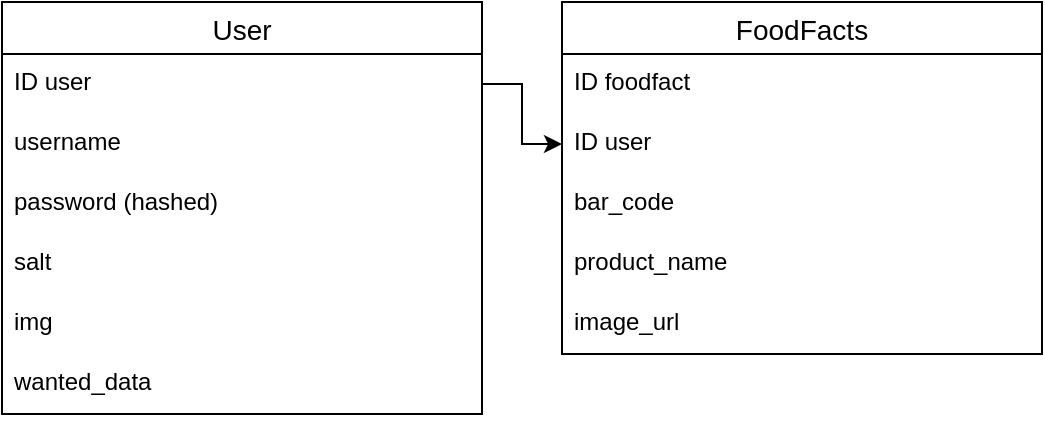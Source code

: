 <mxfile>
    <diagram id="oSGt8eAjXjQb2bDZFItd" name="Page-1">
        <mxGraphModel dx="444" dy="272" grid="1" gridSize="10" guides="1" tooltips="1" connect="1" arrows="1" fold="1" page="1" pageScale="1" pageWidth="827" pageHeight="1169" math="0" shadow="0">
            <root>
                <mxCell id="0"/>
                <mxCell id="1" parent="0"/>
                <mxCell id="bee_Y6Jll28FEwFcDYKI-16" value="User" style="swimlane;fontStyle=0;childLayout=stackLayout;horizontal=1;startSize=26;horizontalStack=0;resizeParent=1;resizeParentMax=0;resizeLast=0;collapsible=1;marginBottom=0;align=center;fontSize=14;" parent="1" vertex="1">
                    <mxGeometry x="40" y="40" width="240" height="206" as="geometry"/>
                </mxCell>
                <mxCell id="bee_Y6Jll28FEwFcDYKI-22" value="ID user" style="text;strokeColor=none;fillColor=none;spacingLeft=4;spacingRight=4;overflow=hidden;rotatable=0;points=[[0,0.5],[1,0.5]];portConstraint=eastwest;fontSize=12;" parent="bee_Y6Jll28FEwFcDYKI-16" vertex="1">
                    <mxGeometry y="26" width="240" height="30" as="geometry"/>
                </mxCell>
                <mxCell id="bee_Y6Jll28FEwFcDYKI-17" value="username" style="text;strokeColor=none;fillColor=none;spacingLeft=4;spacingRight=4;overflow=hidden;rotatable=0;points=[[0,0.5],[1,0.5]];portConstraint=eastwest;fontSize=12;" parent="bee_Y6Jll28FEwFcDYKI-16" vertex="1">
                    <mxGeometry y="56" width="240" height="30" as="geometry"/>
                </mxCell>
                <mxCell id="bee_Y6Jll28FEwFcDYKI-18" value="password (hashed)" style="text;strokeColor=none;fillColor=none;spacingLeft=4;spacingRight=4;overflow=hidden;rotatable=0;points=[[0,0.5],[1,0.5]];portConstraint=eastwest;fontSize=12;" parent="bee_Y6Jll28FEwFcDYKI-16" vertex="1">
                    <mxGeometry y="86" width="240" height="30" as="geometry"/>
                </mxCell>
                <mxCell id="bee_Y6Jll28FEwFcDYKI-19" value="salt" style="text;strokeColor=none;fillColor=none;spacingLeft=4;spacingRight=4;overflow=hidden;rotatable=0;points=[[0,0.5],[1,0.5]];portConstraint=eastwest;fontSize=12;" parent="bee_Y6Jll28FEwFcDYKI-16" vertex="1">
                    <mxGeometry y="116" width="240" height="30" as="geometry"/>
                </mxCell>
                <mxCell id="bee_Y6Jll28FEwFcDYKI-20" value="img" style="text;strokeColor=none;fillColor=none;spacingLeft=4;spacingRight=4;overflow=hidden;rotatable=0;points=[[0,0.5],[1,0.5]];portConstraint=eastwest;fontSize=12;" parent="bee_Y6Jll28FEwFcDYKI-16" vertex="1">
                    <mxGeometry y="146" width="240" height="30" as="geometry"/>
                </mxCell>
                <mxCell id="bee_Y6Jll28FEwFcDYKI-21" value="wanted_data" style="text;strokeColor=none;fillColor=none;spacingLeft=4;spacingRight=4;overflow=hidden;rotatable=0;points=[[0,0.5],[1,0.5]];portConstraint=eastwest;fontSize=12;" parent="bee_Y6Jll28FEwFcDYKI-16" vertex="1">
                    <mxGeometry y="176" width="240" height="30" as="geometry"/>
                </mxCell>
                <mxCell id="bee_Y6Jll28FEwFcDYKI-23" value="FoodFacts" style="swimlane;fontStyle=0;childLayout=stackLayout;horizontal=1;startSize=26;horizontalStack=0;resizeParent=1;resizeParentMax=0;resizeLast=0;collapsible=1;marginBottom=0;align=center;fontSize=14;" parent="1" vertex="1">
                    <mxGeometry x="320" y="40" width="240" height="176" as="geometry"/>
                </mxCell>
                <mxCell id="bee_Y6Jll28FEwFcDYKI-24" value="ID foodfact" style="text;strokeColor=none;fillColor=none;spacingLeft=4;spacingRight=4;overflow=hidden;rotatable=0;points=[[0,0.5],[1,0.5]];portConstraint=eastwest;fontSize=12;" parent="bee_Y6Jll28FEwFcDYKI-23" vertex="1">
                    <mxGeometry y="26" width="240" height="30" as="geometry"/>
                </mxCell>
                <mxCell id="bee_Y6Jll28FEwFcDYKI-30" value="ID user" style="text;strokeColor=none;fillColor=none;spacingLeft=4;spacingRight=4;overflow=hidden;rotatable=0;points=[[0,0.5],[1,0.5]];portConstraint=eastwest;fontSize=12;" parent="bee_Y6Jll28FEwFcDYKI-23" vertex="1">
                    <mxGeometry y="56" width="240" height="30" as="geometry"/>
                </mxCell>
                <mxCell id="bee_Y6Jll28FEwFcDYKI-25" value="bar_code" style="text;strokeColor=none;fillColor=none;spacingLeft=4;spacingRight=4;overflow=hidden;rotatable=0;points=[[0,0.5],[1,0.5]];portConstraint=eastwest;fontSize=12;" parent="bee_Y6Jll28FEwFcDYKI-23" vertex="1">
                    <mxGeometry y="86" width="240" height="30" as="geometry"/>
                </mxCell>
                <mxCell id="bee_Y6Jll28FEwFcDYKI-26" value="product_name" style="text;strokeColor=none;fillColor=none;spacingLeft=4;spacingRight=4;overflow=hidden;rotatable=0;points=[[0,0.5],[1,0.5]];portConstraint=eastwest;fontSize=12;" parent="bee_Y6Jll28FEwFcDYKI-23" vertex="1">
                    <mxGeometry y="116" width="240" height="30" as="geometry"/>
                </mxCell>
                <mxCell id="bee_Y6Jll28FEwFcDYKI-27" value="image_url" style="text;strokeColor=none;fillColor=none;spacingLeft=4;spacingRight=4;overflow=hidden;rotatable=0;points=[[0,0.5],[1,0.5]];portConstraint=eastwest;fontSize=12;" parent="bee_Y6Jll28FEwFcDYKI-23" vertex="1">
                    <mxGeometry y="146" width="240" height="30" as="geometry"/>
                </mxCell>
                <mxCell id="bee_Y6Jll28FEwFcDYKI-31" style="edgeStyle=orthogonalEdgeStyle;rounded=0;orthogonalLoop=1;jettySize=auto;html=1;" parent="1" source="bee_Y6Jll28FEwFcDYKI-22" target="bee_Y6Jll28FEwFcDYKI-30" edge="1">
                    <mxGeometry relative="1" as="geometry"/>
                </mxCell>
            </root>
        </mxGraphModel>
    </diagram>
</mxfile>